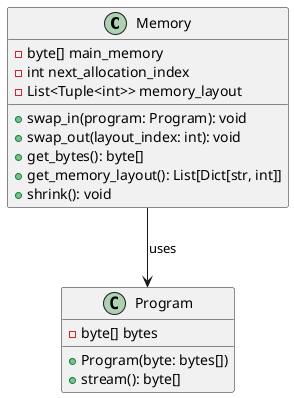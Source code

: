 @startuml MEMSIM
class Memory {
    - byte[] main_memory
    - int next_allocation_index
    - List<Tuple<int>> memory_layout

    + swap_in(program: Program): void
    + swap_out(layout_index: int): void
    + get_bytes(): byte[]
    + get_memory_layout(): List[Dict[str, int]]
    + shrink(): void
}

class Program {
    - byte[] bytes

    + Program(byte: bytes[])
    + stream(): byte[]
}

Memory --> Program : uses
@enduml